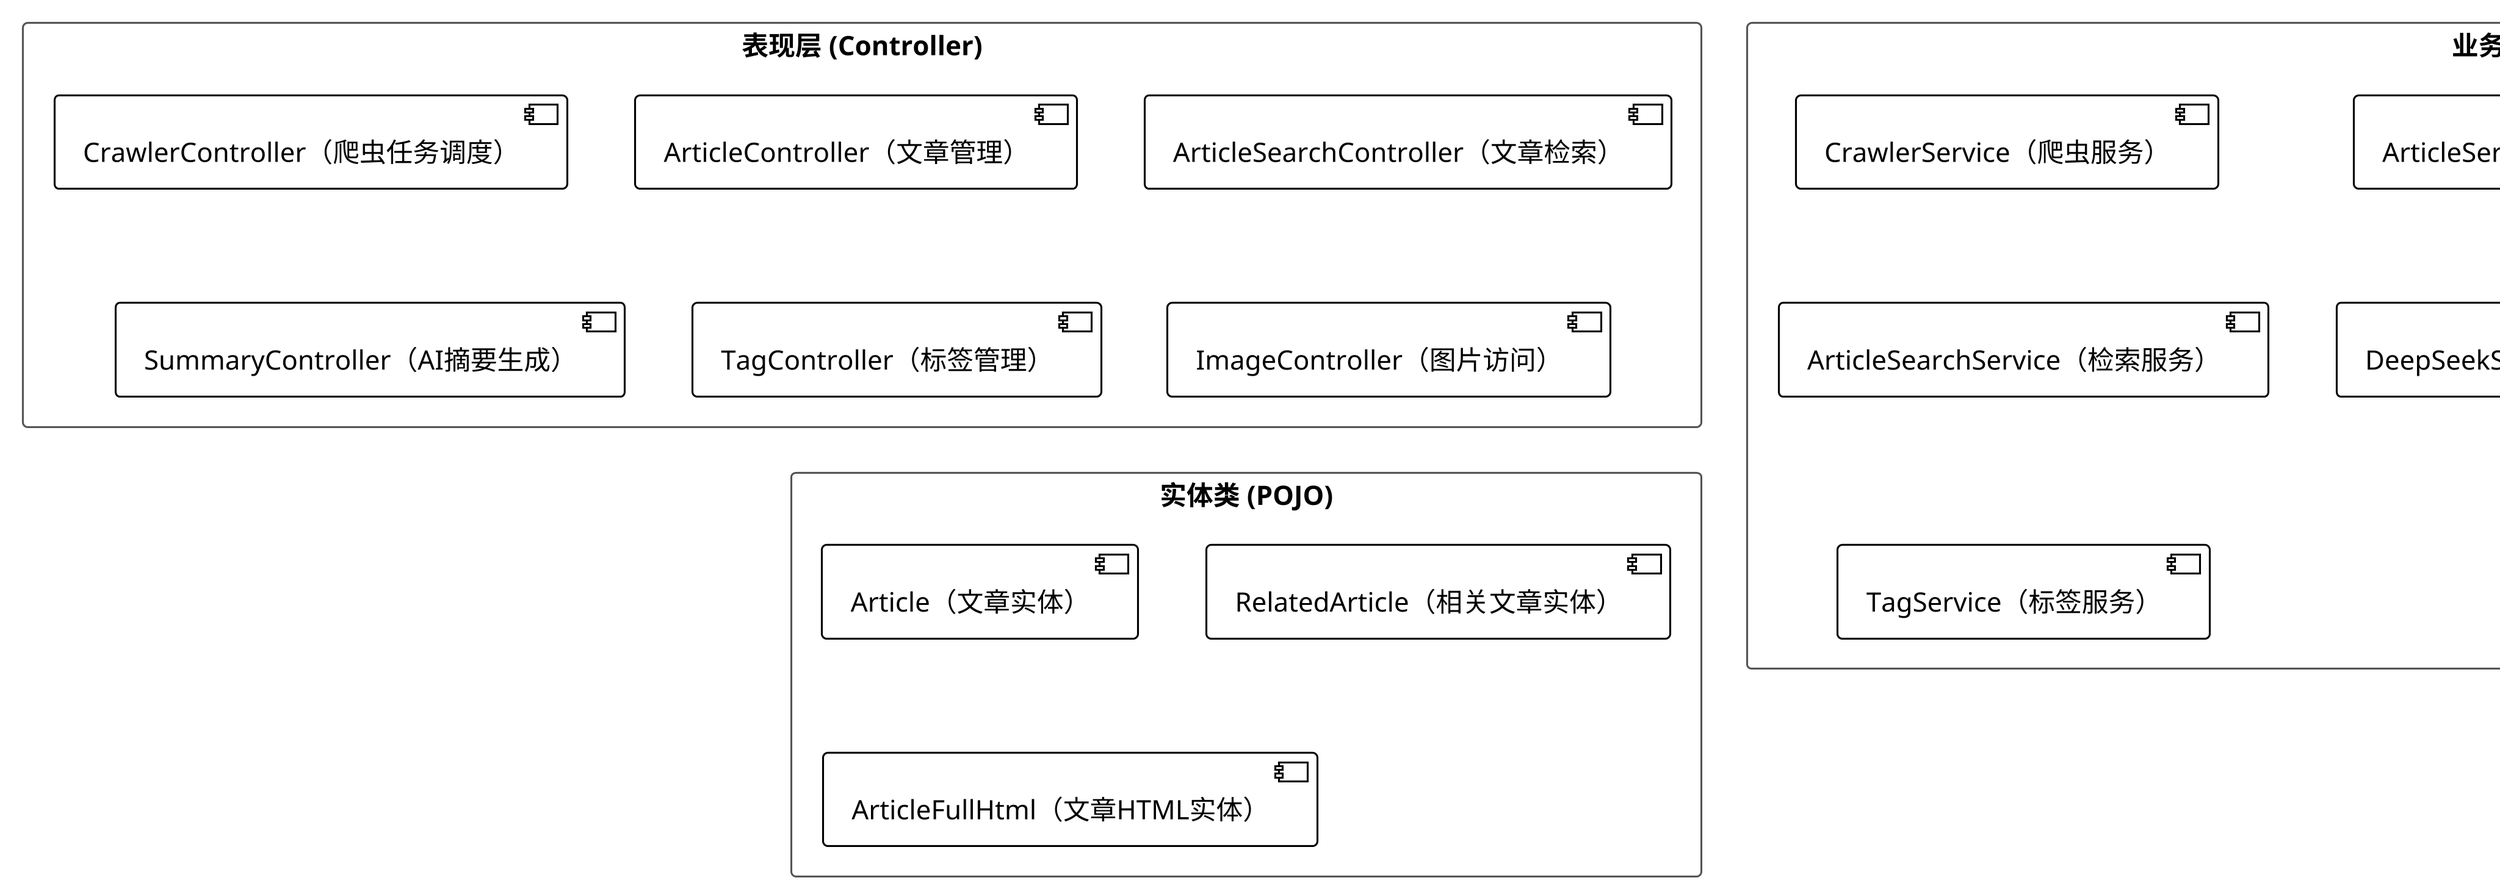 @startuml backend-architecture
!theme plain
skinparam dpi 300
skinparam defaultTextAlignment center
skinparam shadowing false
skinparam linetype ortho
skinparam ArrowColor black
skinparam ArrowThickness 1
skinparam packageStyle rectangle
skinparam packageBorderColor #555555
skinparam packageFontColor #555555
skinparam packageBackgroundColor transparent

' 定义包
package "表现层 (Controller)" as controller {
  [CrawlerController（爬虫任务调度）] as cc
  [ArticleController（文章管理）] as ac
  [ArticleSearchController（文章检索）] as asc
  [SummaryController（AI摘要生成）] as sc
  [TagController（标签管理）] as tc
  [ImageController（图片访问）] as ic
}

package "业务逻辑层 (Service)" as service {
  [CrawlerService（爬虫服务）] as cs
  [ArticleService（文章服务）] as as1
  [LuceneIndexService（索引服务）] as lis
  [ArticleSearchService（检索服务）] as ass
  [DeepSeekService（AI服务）] as dss
  [RelatedArticleService（相关文章服务）] as ras
  [TagService（标签服务）] as ts
}

package "数据访问层 (DAO)" as dao {
  [ArticleMapper（文章数据访问）] as am
  [RelatedArticleMapper（相关文章数据访问）] as ram
  [TagMapper（标签数据访问）] as tm
}

package "实体类 (POJO)" as entity {
  [Article（文章实体）] as a
  [RelatedArticle（相关文章实体）] as ra
  [ArticleFullHtml（文章HTML实体）] as afh
}

package "工具类 (Utils)" as utils {
  [LuceneIndexManager（索引管理工具）] as lim
  [HtmlImageProcessor（HTML处理工具）] as hip
  [UlidGenerator（ID生成工具）] as ug
}

@enduml
